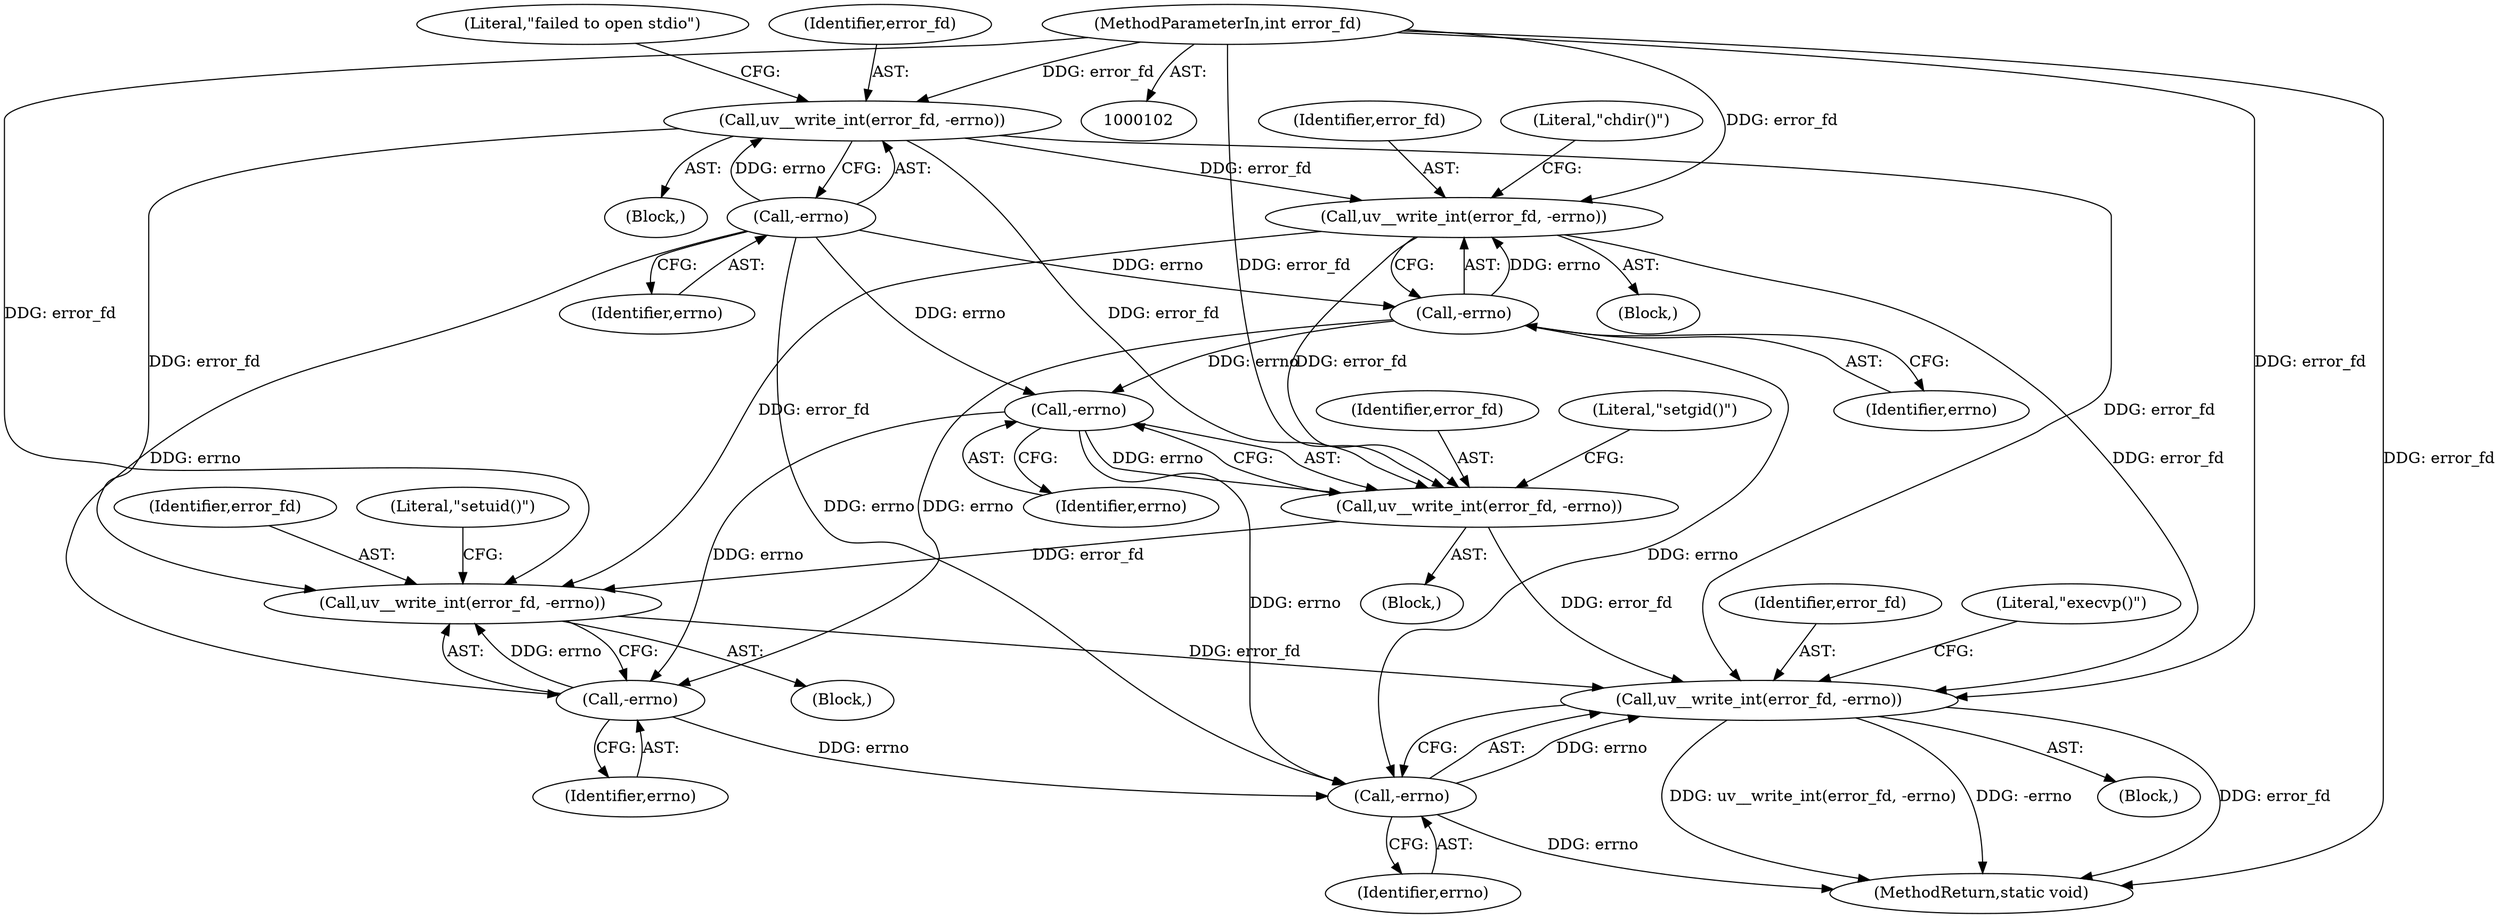 digraph "0_libuv_66ab38918c911bcff025562cf06237d7fedaba0c@API" {
"1000325" [label="(Call,uv__write_int(error_fd, -errno))"];
"1000298" [label="(Call,uv__write_int(error_fd, -errno))"];
"1000245" [label="(Call,uv__write_int(error_fd, -errno))"];
"1000173" [label="(Call,uv__write_int(error_fd, -errno))"];
"1000106" [label="(MethodParameterIn,int error_fd)"];
"1000175" [label="(Call,-errno)"];
"1000247" [label="(Call,-errno)"];
"1000278" [label="(Call,uv__write_int(error_fd, -errno))"];
"1000280" [label="(Call,-errno)"];
"1000300" [label="(Call,-errno)"];
"1000327" [label="(Call,-errno)"];
"1000299" [label="(Identifier,error_fd)"];
"1000277" [label="(Block,)"];
"1000303" [label="(Literal,\"setuid()\")"];
"1000172" [label="(Block,)"];
"1000333" [label="(MethodReturn,static void)"];
"1000326" [label="(Identifier,error_fd)"];
"1000248" [label="(Identifier,errno)"];
"1000278" [label="(Call,uv__write_int(error_fd, -errno))"];
"1000327" [label="(Call,-errno)"];
"1000281" [label="(Identifier,errno)"];
"1000173" [label="(Call,uv__write_int(error_fd, -errno))"];
"1000176" [label="(Identifier,errno)"];
"1000174" [label="(Identifier,error_fd)"];
"1000280" [label="(Call,-errno)"];
"1000246" [label="(Identifier,error_fd)"];
"1000279" [label="(Identifier,error_fd)"];
"1000175" [label="(Call,-errno)"];
"1000244" [label="(Block,)"];
"1000325" [label="(Call,uv__write_int(error_fd, -errno))"];
"1000178" [label="(Literal,\"failed to open stdio\")"];
"1000247" [label="(Call,-errno)"];
"1000328" [label="(Identifier,errno)"];
"1000301" [label="(Identifier,errno)"];
"1000107" [label="(Block,)"];
"1000250" [label="(Literal,\"chdir()\")"];
"1000298" [label="(Call,uv__write_int(error_fd, -errno))"];
"1000300" [label="(Call,-errno)"];
"1000330" [label="(Literal,\"execvp()\")"];
"1000283" [label="(Literal,\"setgid()\")"];
"1000106" [label="(MethodParameterIn,int error_fd)"];
"1000297" [label="(Block,)"];
"1000245" [label="(Call,uv__write_int(error_fd, -errno))"];
"1000325" -> "1000107"  [label="AST: "];
"1000325" -> "1000327"  [label="CFG: "];
"1000326" -> "1000325"  [label="AST: "];
"1000327" -> "1000325"  [label="AST: "];
"1000330" -> "1000325"  [label="CFG: "];
"1000325" -> "1000333"  [label="DDG: error_fd"];
"1000325" -> "1000333"  [label="DDG: uv__write_int(error_fd, -errno)"];
"1000325" -> "1000333"  [label="DDG: -errno"];
"1000298" -> "1000325"  [label="DDG: error_fd"];
"1000245" -> "1000325"  [label="DDG: error_fd"];
"1000278" -> "1000325"  [label="DDG: error_fd"];
"1000173" -> "1000325"  [label="DDG: error_fd"];
"1000106" -> "1000325"  [label="DDG: error_fd"];
"1000327" -> "1000325"  [label="DDG: errno"];
"1000298" -> "1000297"  [label="AST: "];
"1000298" -> "1000300"  [label="CFG: "];
"1000299" -> "1000298"  [label="AST: "];
"1000300" -> "1000298"  [label="AST: "];
"1000303" -> "1000298"  [label="CFG: "];
"1000245" -> "1000298"  [label="DDG: error_fd"];
"1000278" -> "1000298"  [label="DDG: error_fd"];
"1000173" -> "1000298"  [label="DDG: error_fd"];
"1000106" -> "1000298"  [label="DDG: error_fd"];
"1000300" -> "1000298"  [label="DDG: errno"];
"1000245" -> "1000244"  [label="AST: "];
"1000245" -> "1000247"  [label="CFG: "];
"1000246" -> "1000245"  [label="AST: "];
"1000247" -> "1000245"  [label="AST: "];
"1000250" -> "1000245"  [label="CFG: "];
"1000173" -> "1000245"  [label="DDG: error_fd"];
"1000106" -> "1000245"  [label="DDG: error_fd"];
"1000247" -> "1000245"  [label="DDG: errno"];
"1000245" -> "1000278"  [label="DDG: error_fd"];
"1000173" -> "1000172"  [label="AST: "];
"1000173" -> "1000175"  [label="CFG: "];
"1000174" -> "1000173"  [label="AST: "];
"1000175" -> "1000173"  [label="AST: "];
"1000178" -> "1000173"  [label="CFG: "];
"1000106" -> "1000173"  [label="DDG: error_fd"];
"1000175" -> "1000173"  [label="DDG: errno"];
"1000173" -> "1000278"  [label="DDG: error_fd"];
"1000106" -> "1000102"  [label="AST: "];
"1000106" -> "1000333"  [label="DDG: error_fd"];
"1000106" -> "1000278"  [label="DDG: error_fd"];
"1000175" -> "1000176"  [label="CFG: "];
"1000176" -> "1000175"  [label="AST: "];
"1000175" -> "1000247"  [label="DDG: errno"];
"1000175" -> "1000280"  [label="DDG: errno"];
"1000175" -> "1000300"  [label="DDG: errno"];
"1000175" -> "1000327"  [label="DDG: errno"];
"1000247" -> "1000248"  [label="CFG: "];
"1000248" -> "1000247"  [label="AST: "];
"1000247" -> "1000280"  [label="DDG: errno"];
"1000247" -> "1000300"  [label="DDG: errno"];
"1000247" -> "1000327"  [label="DDG: errno"];
"1000278" -> "1000277"  [label="AST: "];
"1000278" -> "1000280"  [label="CFG: "];
"1000279" -> "1000278"  [label="AST: "];
"1000280" -> "1000278"  [label="AST: "];
"1000283" -> "1000278"  [label="CFG: "];
"1000280" -> "1000278"  [label="DDG: errno"];
"1000280" -> "1000281"  [label="CFG: "];
"1000281" -> "1000280"  [label="AST: "];
"1000280" -> "1000300"  [label="DDG: errno"];
"1000280" -> "1000327"  [label="DDG: errno"];
"1000300" -> "1000301"  [label="CFG: "];
"1000301" -> "1000300"  [label="AST: "];
"1000300" -> "1000327"  [label="DDG: errno"];
"1000327" -> "1000328"  [label="CFG: "];
"1000328" -> "1000327"  [label="AST: "];
"1000327" -> "1000333"  [label="DDG: errno"];
}
